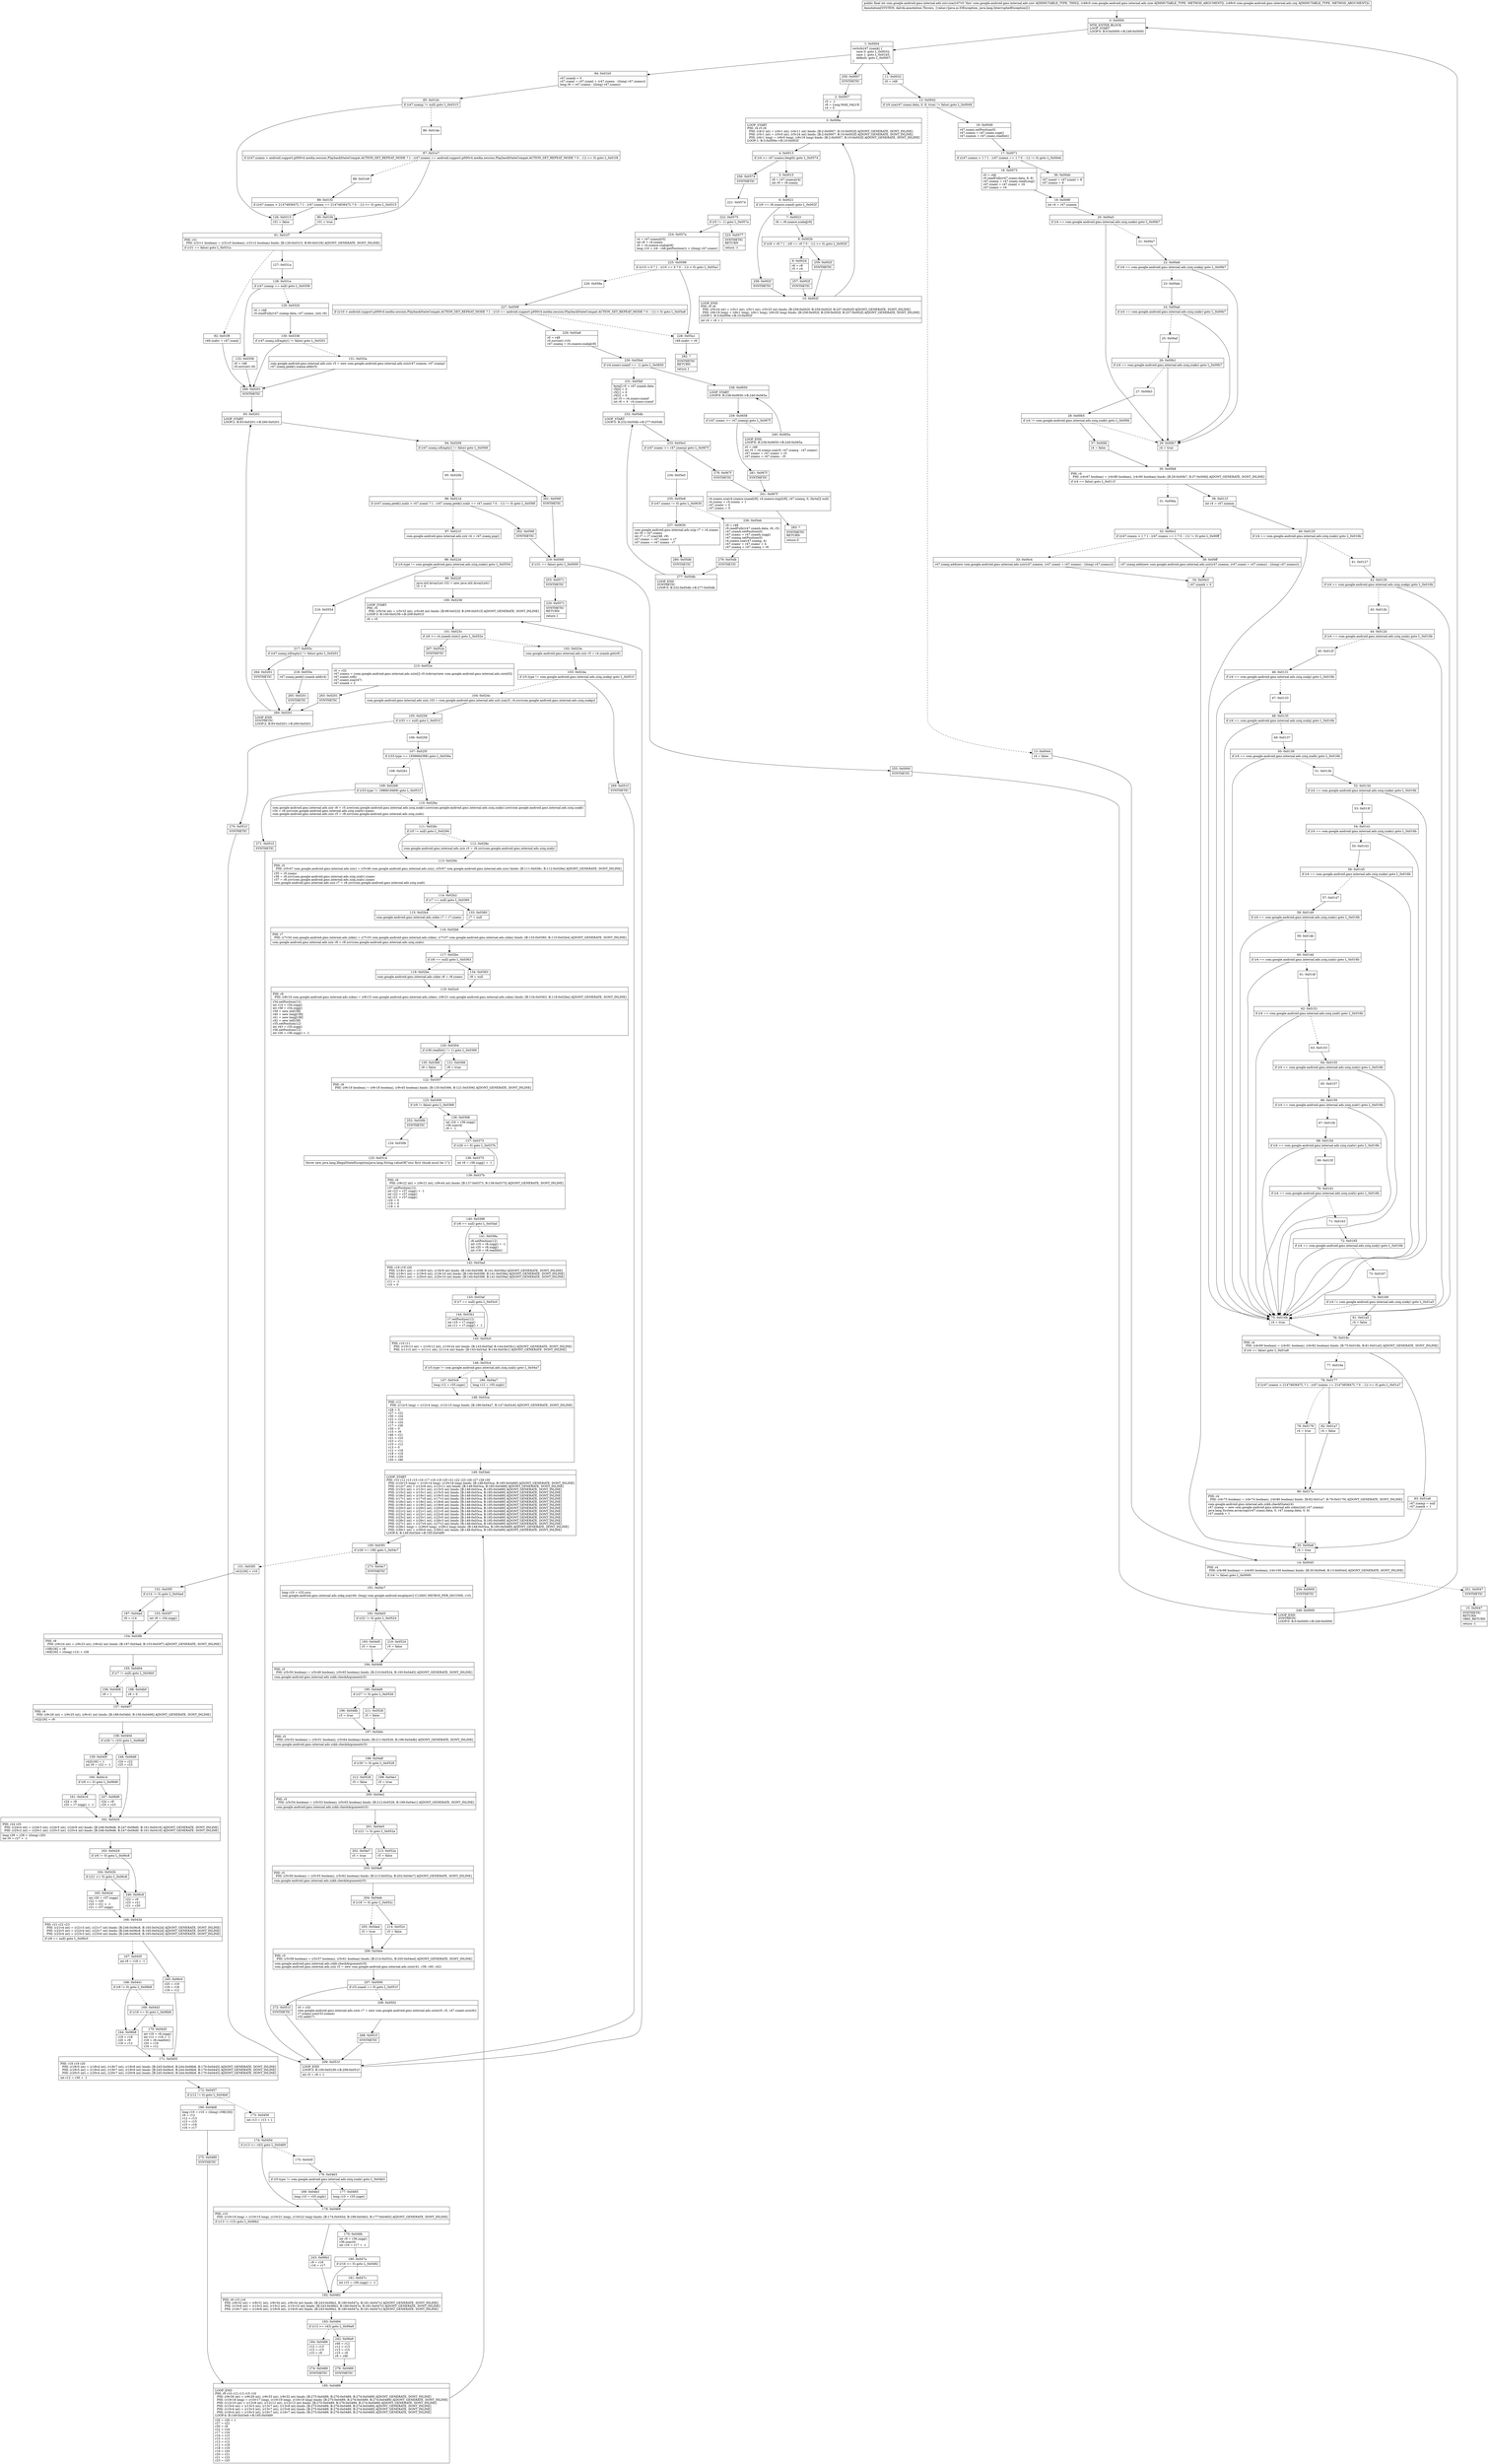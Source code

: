 digraph "CFG forcom.google.android.gms.internal.ads.zziv.zza(Lcom\/google\/android\/gms\/internal\/ads\/zzie;Lcom\/google\/android\/gms\/internal\/ads\/zzij;)I" {
Node_0 [shape=record,label="{0\:\ 0x0000|MTH_ENTER_BLOCK\lLOOP_START\lLOOP:0: B:0:0x0000\-\>B:249:0x0000\l}"];
Node_1 [shape=record,label="{1\:\ 0x0004|switch(r47.zzamk) \{\l    case 0: goto L_0x0032;\l    case 1: goto L_0x01b5;\l    default: goto L_0x0007;\l\}\l}"];
Node_2 [shape=record,label="{2\:\ 0x0007|r5 = \-1\lr6 = Long.MAX_VALUE\lr4 = 0\l}"];
Node_3 [shape=record,label="{3\:\ 0x000e|LOOP_START\lPHI: r4 r5 r6 \l  PHI: (r4v2 int) = (r4v1 int), (r4v11 int) binds: [B:2:0x0007, B:10:0x002f] A[DONT_GENERATE, DONT_INLINE]\l  PHI: (r5v1 int) = (r5v0 int), (r5v24 int) binds: [B:2:0x0007, B:10:0x002f] A[DONT_GENERATE, DONT_INLINE]\l  PHI: (r6v1 long) = (r6v0 long), (r6v19 long) binds: [B:2:0x0007, B:10:0x002f] A[DONT_GENERATE, DONT_INLINE]\lLOOP:1: B:3:0x000e\-\>B:10:0x002f\l}"];
Node_4 [shape=record,label="{4\:\ 0x0013|if (r4 \>= r47.zzamu.length) goto L_0x0574\l}"];
Node_5 [shape=record,label="{5\:\ 0x0015|r8 = r47.zzamu[r4]\lint r9 = r8.zzamy\l}"];
Node_6 [shape=record,label="{6\:\ 0x0021|if (r9 == r8.zzamw.zzand) goto L_0x002f\l}"];
Node_7 [shape=record,label="{7\:\ 0x0023|r8 = r8.zzamw.zzahq[r9]\l}"];
Node_8 [shape=record,label="{8\:\ 0x002b|if ((r8 \> r6 ? 1 : (r8 == r6 ? 0 : \-1)) \>= 0) goto L_0x002f\l}"];
Node_9 [shape=record,label="{9\:\ 0x002d|r6 = r8\lr5 = r4\l}"];
Node_10 [shape=record,label="{10\:\ 0x002f|LOOP_END\lPHI: r5 r6 \l  PHI: (r5v24 int) = (r5v1 int), (r5v1 int), (r5v25 int) binds: [B:258:0x002f, B:259:0x002f, B:257:0x002f] A[DONT_GENERATE, DONT_INLINE]\l  PHI: (r6v19 long) = (r6v1 long), (r6v1 long), (r6v20 long) binds: [B:258:0x002f, B:259:0x002f, B:257:0x002f] A[DONT_GENERATE, DONT_INLINE]\lLOOP:1: B:3:0x000e\-\>B:10:0x002f\l|int r4 = r4 + 1\l}"];
Node_11 [shape=record,label="{11\:\ 0x0032|r0 = r48\l}"];
Node_12 [shape=record,label="{12\:\ 0x0042|if (r0.zza(r47.zzami.data, 0, 8, true) != false) goto L_0x0049\l}"];
Node_13 [shape=record,label="{13\:\ 0x0044|r4 = false\l}"];
Node_14 [shape=record,label="{14\:\ 0x0045|PHI: r4 \l  PHI: (r4v98 boolean) = (r4v83 boolean), (r4v100 boolean) binds: [B:35:0x00e8, B:13:0x0044] A[DONT_GENERATE, DONT_INLINE]\l|if (r4 != false) goto L_0x0000\l}"];
Node_15 [shape=record,label="{15\:\ 0x0047|SYNTHETIC\lRETURN\lORIG_RETURN\l|return \-1\l}"];
Node_16 [shape=record,label="{16\:\ 0x0049|r47.zzami.setPosition(0)\lr47.zzamn = r47.zzami.zzge()\lr47.zzamm = r47.zzami.readInt()\l}"];
Node_17 [shape=record,label="{17\:\ 0x0071|if ((r47.zzamn \> 1 ? 1 : (r47.zzamn == 1 ? 0 : \-1)) != 0) goto L_0x00eb\l}"];
Node_18 [shape=record,label="{18\:\ 0x0073|r0 = r48\lr0.readFully(r47.zzami.data, 8, 8)\lr47.zzamn = r47.zzami.readLong()\lr47.zzaml = r47.zzaml + 16\lr47.zzamo = 16\l}"];
Node_19 [shape=record,label="{19\:\ 0x009f|int r4 = r47.zzamm\l}"];
Node_20 [shape=record,label="{20\:\ 0x00a5|if (r4 == com.google.android.gms.internal.ads.zziq.zzako) goto L_0x00b7\l}"];
Node_21 [shape=record,label="{21\:\ 0x00a7}"];
Node_22 [shape=record,label="{22\:\ 0x00a9|if (r4 == com.google.android.gms.internal.ads.zziq.zzakq) goto L_0x00b7\l}"];
Node_23 [shape=record,label="{23\:\ 0x00ab}"];
Node_24 [shape=record,label="{24\:\ 0x00ad|if (r4 == com.google.android.gms.internal.ads.zziq.zzakr) goto L_0x00b7\l}"];
Node_25 [shape=record,label="{25\:\ 0x00af}"];
Node_26 [shape=record,label="{26\:\ 0x00b1|if (r4 == com.google.android.gms.internal.ads.zziq.zzaks) goto L_0x00b7\l}"];
Node_27 [shape=record,label="{27\:\ 0x00b3}"];
Node_28 [shape=record,label="{28\:\ 0x00b5|if (r4 != com.google.android.gms.internal.ads.zziq.zzakt) goto L_0x00fd\l}"];
Node_29 [shape=record,label="{29\:\ 0x00b7|r4 = true\l}"];
Node_30 [shape=record,label="{30\:\ 0x00b8|PHI: r4 \l  PHI: (r4v67 boolean) = (r4v89 boolean), (r4v90 boolean) binds: [B:29:0x00b7, B:37:0x00fd] A[DONT_GENERATE, DONT_INLINE]\l|if (r4 == false) goto L_0x011f\l}"];
Node_31 [shape=record,label="{31\:\ 0x00ba}"];
Node_32 [shape=record,label="{32\:\ 0x00c2|if ((r47.zzamn \> 1 ? 1 : (r47.zzamn == 1 ? 0 : \-1)) != 0) goto L_0x00ff\l}"];
Node_33 [shape=record,label="{33\:\ 0x00c4|r47.zzamj.add(new com.google.android.gms.internal.ads.zzir(r47.zzamm, (r47.zzaml + r47.zzamn) \- ((long) r47.zzamo)))\l}"];
Node_34 [shape=record,label="{34\:\ 0x00e3|r47.zzamk = 0\l}"];
Node_35 [shape=record,label="{35\:\ 0x00e8|r4 = true\l}"];
Node_36 [shape=record,label="{36\:\ 0x00eb|r47.zzaml = r47.zzaml + 8\lr47.zzamo = 8\l}"];
Node_37 [shape=record,label="{37\:\ 0x00fd|r4 = false\l}"];
Node_38 [shape=record,label="{38\:\ 0x00ff|r47.zzamj.add(new com.google.android.gms.internal.ads.zzir(r47.zzamm, (r47.zzaml + r47.zzamn) \- ((long) r47.zzamo)))\l}"];
Node_39 [shape=record,label="{39\:\ 0x011f|int r4 = r47.zzamm\l}"];
Node_40 [shape=record,label="{40\:\ 0x0125|if (r4 == com.google.android.gms.internal.ads.zziq.zzakz) goto L_0x016b\l}"];
Node_41 [shape=record,label="{41\:\ 0x0127}"];
Node_42 [shape=record,label="{42\:\ 0x0129|if (r4 == com.google.android.gms.internal.ads.zziq.zzakp) goto L_0x016b\l}"];
Node_43 [shape=record,label="{43\:\ 0x012b}"];
Node_44 [shape=record,label="{44\:\ 0x012d|if (r4 == com.google.android.gms.internal.ads.zziq.zzala) goto L_0x016b\l}"];
Node_45 [shape=record,label="{45\:\ 0x012f}"];
Node_46 [shape=record,label="{46\:\ 0x0131|if (r4 == com.google.android.gms.internal.ads.zziq.zzalp) goto L_0x016b\l}"];
Node_47 [shape=record,label="{47\:\ 0x0133}"];
Node_48 [shape=record,label="{48\:\ 0x0135|if (r4 == com.google.android.gms.internal.ads.zziq.zzalq) goto L_0x016b\l}"];
Node_49 [shape=record,label="{49\:\ 0x0137}"];
Node_50 [shape=record,label="{50\:\ 0x0139|if (r4 == com.google.android.gms.internal.ads.zziq.zzalb) goto L_0x016b\l}"];
Node_51 [shape=record,label="{51\:\ 0x013b}"];
Node_52 [shape=record,label="{52\:\ 0x013d|if (r4 == com.google.android.gms.internal.ads.zziq.zzaka) goto L_0x016b\l}"];
Node_53 [shape=record,label="{53\:\ 0x013f}"];
Node_54 [shape=record,label="{54\:\ 0x0141|if (r4 == com.google.android.gms.internal.ads.zziq.zzaku) goto L_0x016b\l}"];
Node_55 [shape=record,label="{55\:\ 0x0143}"];
Node_56 [shape=record,label="{56\:\ 0x0145|if (r4 == com.google.android.gms.internal.ads.zziq.zzake) goto L_0x016b\l}"];
Node_57 [shape=record,label="{57\:\ 0x0147}"];
Node_58 [shape=record,label="{58\:\ 0x0149|if (r4 == com.google.android.gms.internal.ads.zziq.zzakc) goto L_0x016b\l}"];
Node_59 [shape=record,label="{59\:\ 0x014b}"];
Node_60 [shape=record,label="{60\:\ 0x014d|if (r4 == com.google.android.gms.internal.ads.zziq.zzals) goto L_0x016b\l}"];
Node_61 [shape=record,label="{61\:\ 0x014f}"];
Node_62 [shape=record,label="{62\:\ 0x0151|if (r4 == com.google.android.gms.internal.ads.zziq.zzalt) goto L_0x016b\l}"];
Node_63 [shape=record,label="{63\:\ 0x0153}"];
Node_64 [shape=record,label="{64\:\ 0x0155|if (r4 == com.google.android.gms.internal.ads.zziq.zzalu) goto L_0x016b\l}"];
Node_65 [shape=record,label="{65\:\ 0x0157}"];
Node_66 [shape=record,label="{66\:\ 0x0159|if (r4 == com.google.android.gms.internal.ads.zziq.zzalv) goto L_0x016b\l}"];
Node_67 [shape=record,label="{67\:\ 0x015b}"];
Node_68 [shape=record,label="{68\:\ 0x015d|if (r4 == com.google.android.gms.internal.ads.zziq.zzalw) goto L_0x016b\l}"];
Node_69 [shape=record,label="{69\:\ 0x015f}"];
Node_70 [shape=record,label="{70\:\ 0x0161|if (r4 == com.google.android.gms.internal.ads.zziq.zzalx) goto L_0x016b\l}"];
Node_71 [shape=record,label="{71\:\ 0x0163}"];
Node_72 [shape=record,label="{72\:\ 0x0165|if (r4 == com.google.android.gms.internal.ads.zziq.zzaly) goto L_0x016b\l}"];
Node_73 [shape=record,label="{73\:\ 0x0167}"];
Node_74 [shape=record,label="{74\:\ 0x0169|if (r4 != com.google.android.gms.internal.ads.zziq.zzaky) goto L_0x01a5\l}"];
Node_75 [shape=record,label="{75\:\ 0x016b|r4 = true\l}"];
Node_76 [shape=record,label="{76\:\ 0x016c|PHI: r4 \l  PHI: (r4v69 boolean) = (r4v81 boolean), (r4v82 boolean) binds: [B:75:0x016b, B:81:0x01a5] A[DONT_GENERATE, DONT_INLINE]\l|if (r4 == false) goto L_0x01a9\l}"];
Node_77 [shape=record,label="{77\:\ 0x016e}"];
Node_78 [shape=record,label="{78\:\ 0x0177|if ((r47.zzamn \> 2147483647L ? 1 : (r47.zzamn == 2147483647L ? 0 : \-1)) \>= 0) goto L_0x01a7\l}"];
Node_79 [shape=record,label="{79\:\ 0x0179|r4 = true\l}"];
Node_80 [shape=record,label="{80\:\ 0x017a|PHI: r4 \l  PHI: (r4v75 boolean) = (r4v74 boolean), (r4v80 boolean) binds: [B:82:0x01a7, B:79:0x0179] A[DONT_GENERATE, DONT_INLINE]\l|com.google.android.gms.internal.ads.zzkh.checkState(r4)\lr47.zzamp = new com.google.android.gms.internal.ads.zzkm((int) r47.zzamn)\ljava.lang.System.arraycopy(r47.zzami.data, 0, r47.zzamp.data, 0, 8)\lr47.zzamk = 1\l}"];
Node_81 [shape=record,label="{81\:\ 0x01a5|r4 = false\l}"];
Node_82 [shape=record,label="{82\:\ 0x01a7|r4 = false\l}"];
Node_83 [shape=record,label="{83\:\ 0x01a9|r47.zzamp = null\lr47.zzamk = 1\l}"];
Node_84 [shape=record,label="{84\:\ 0x01b5|r47.zzamk = 0\lr47.zzaml = r47.zzaml + (r47.zzamn \- ((long) r47.zzamo))\llong r6 = r47.zzamn \- ((long) r47.zzamo)\l}"];
Node_85 [shape=record,label="{85\:\ 0x01dc|if (r47.zzamp != null) goto L_0x0315\l}"];
Node_86 [shape=record,label="{86\:\ 0x01de}"];
Node_87 [shape=record,label="{87\:\ 0x01e7|if ((r47.zzamn \> android.support.p000v4.media.session.PlaybackStateCompat.ACTION_SET_REPEAT_MODE ? 1 : (r47.zzamn == android.support.p000v4.media.session.PlaybackStateCompat.ACTION_SET_REPEAT_MODE ? 0 : \-1)) \>= 0) goto L_0x01f4\l}"];
Node_88 [shape=record,label="{88\:\ 0x01e9}"];
Node_89 [shape=record,label="{89\:\ 0x01f2|if ((r47.zzamn \> 2147483647L ? 1 : (r47.zzamn == 2147483647L ? 0 : \-1)) \<= 0) goto L_0x0315\l}"];
Node_90 [shape=record,label="{90\:\ 0x01f4|r31 = true\l}"];
Node_91 [shape=record,label="{91\:\ 0x01f7|PHI: r31 \l  PHI: (r31v1 boolean) = (r31v0 boolean), (r31v2 boolean) binds: [B:126:0x0315, B:90:0x01f4] A[DONT_GENERATE, DONT_INLINE]\l|if (r31 == false) goto L_0x031a\l}"];
Node_92 [shape=record,label="{92\:\ 0x01f9|r49.zzahv = r47.zzaml\l}"];
Node_93 [shape=record,label="{93\:\ 0x0201|LOOP_START\lLOOP:2: B:93:0x0201\-\>B:260:0x0201\l}"];
Node_94 [shape=record,label="{94\:\ 0x0209|if (r47.zzamj.isEmpty() != false) goto L_0x056f\l}"];
Node_95 [shape=record,label="{95\:\ 0x020b}"];
Node_96 [shape=record,label="{96\:\ 0x021d|if ((r47.zzamj.peek().zzalz \> r47.zzaml ? 1 : (r47.zzamj.peek().zzalz == r47.zzaml ? 0 : \-1)) != 0) goto L_0x056f\l}"];
Node_97 [shape=record,label="{97\:\ 0x021f|com.google.android.gms.internal.ads.zzir r4 = r47.zzamj.pop()\l}"];
Node_98 [shape=record,label="{98\:\ 0x022d|if (r4.type != com.google.android.gms.internal.ads.zziq.zzako) goto L_0x0554\l}"];
Node_99 [shape=record,label="{99\:\ 0x022f|java.util.ArrayList r32 = new java.util.ArrayList()\lr5 = 0\l}"];
Node_100 [shape=record,label="{100\:\ 0x0236|LOOP_START\lPHI: r5 \l  PHI: (r5v34 int) = (r5v33 int), (r5v40 int) binds: [B:99:0x022f, B:209:0x051f] A[DONT_GENERATE, DONT_INLINE]\lLOOP:3: B:100:0x0236\-\>B:209:0x051f\l|r6 = r5\l}"];
Node_101 [shape=record,label="{101\:\ 0x023c|if (r6 \>= r4.zzamb.size()) goto L_0x052e\l}"];
Node_102 [shape=record,label="{102\:\ 0x023e|com.google.android.gms.internal.ads.zzir r5 = r4.zzamb.get(r6)\l}"];
Node_103 [shape=record,label="{103\:\ 0x024a|if (r5.type != com.google.android.gms.internal.ads.zziq.zzakq) goto L_0x051f\l}"];
Node_104 [shape=record,label="{104\:\ 0x024c|com.google.android.gms.internal.ads.zzix r33 = com.google.android.gms.internal.ads.zzit.zza(r5, r4.zzv(com.google.android.gms.internal.ads.zziq.zzakp))\l}"];
Node_105 [shape=record,label="{105\:\ 0x0256|if (r33 == null) goto L_0x051f\l}"];
Node_106 [shape=record,label="{106\:\ 0x0258}"];
Node_107 [shape=record,label="{107\:\ 0x025f|if (r33.type == 1936684398) goto L_0x026a\l}"];
Node_108 [shape=record,label="{108\:\ 0x0261}"];
Node_109 [shape=record,label="{109\:\ 0x0268|if (r33.type != 1986618469) goto L_0x051f\l}"];
Node_110 [shape=record,label="{110\:\ 0x026a|com.google.android.gms.internal.ads.zzir r8 = r5.zzw(com.google.android.gms.internal.ads.zziq.zzakr).zzw(com.google.android.gms.internal.ads.zziq.zzaks).zzw(com.google.android.gms.internal.ads.zziq.zzakt)\lr34 = r8.zzv(com.google.android.gms.internal.ads.zziq.zzalw).zzamc\lcom.google.android.gms.internal.ads.zzis r5 = r8.zzv(com.google.android.gms.internal.ads.zziq.zzalx)\l}"];
Node_111 [shape=record,label="{111\:\ 0x028c|if (r5 != null) goto L_0x0294\l}"];
Node_112 [shape=record,label="{112\:\ 0x028e|com.google.android.gms.internal.ads.zzis r5 = r8.zzv(com.google.android.gms.internal.ads.zziq.zzaly)\l}"];
Node_113 [shape=record,label="{113\:\ 0x0294|PHI: r5 \l  PHI: (r5v47 com.google.android.gms.internal.ads.zzis) = (r5v46 com.google.android.gms.internal.ads.zzis), (r5v67 com.google.android.gms.internal.ads.zzis) binds: [B:111:0x028c, B:112:0x028e] A[DONT_GENERATE, DONT_INLINE]\l|r35 = r5.zzamc\lr36 = r8.zzv(com.google.android.gms.internal.ads.zziq.zzalv).zzamc\lr37 = r8.zzv(com.google.android.gms.internal.ads.zziq.zzals).zzamc\lcom.google.android.gms.internal.ads.zzis r7 = r8.zzv(com.google.android.gms.internal.ads.zziq.zzalt)\l}"];
Node_114 [shape=record,label="{114\:\ 0x02b2|if (r7 == null) goto L_0x0360\l}"];
Node_115 [shape=record,label="{115\:\ 0x02b4|com.google.android.gms.internal.ads.zzkm r7 = r7.zzamc\l}"];
Node_116 [shape=record,label="{116\:\ 0x02b6|PHI: r7 \l  PHI: (r7v34 com.google.android.gms.internal.ads.zzkm) = (r7v33 com.google.android.gms.internal.ads.zzkm), (r7v37 com.google.android.gms.internal.ads.zzkm) binds: [B:133:0x0360, B:115:0x02b4] A[DONT_GENERATE, DONT_INLINE]\l|com.google.android.gms.internal.ads.zzis r8 = r8.zzv(com.google.android.gms.internal.ads.zziq.zzalu)\l}"];
Node_117 [shape=record,label="{117\:\ 0x02bc|if (r8 == null) goto L_0x0363\l}"];
Node_118 [shape=record,label="{118\:\ 0x02be|com.google.android.gms.internal.ads.zzkm r8 = r8.zzamc\l}"];
Node_119 [shape=record,label="{119\:\ 0x02c0|PHI: r8 \l  PHI: (r8v16 com.google.android.gms.internal.ads.zzkm) = (r8v15 com.google.android.gms.internal.ads.zzkm), (r8v21 com.google.android.gms.internal.ads.zzkm) binds: [B:134:0x0363, B:118:0x02be] A[DONT_GENERATE, DONT_INLINE]\l|r34.setPosition(12)\lint r14 = r34.zzgg()\lint r38 = r34.zzgg()\lr39 = new int[r38]\lr40 = new long[r38]\lr41 = new long[r38]\lr42 = new int[r38]\lr35.setPosition(12)\lint r43 = r35.zzgg()\lr36.setPosition(12)\lint r26 = r36.zzgg() + \-1\l}"];
Node_120 [shape=record,label="{120\:\ 0x0304|if (r36.readInt() != 1) goto L_0x0366\l}"];
Node_121 [shape=record,label="{121\:\ 0x0306|r9 = true\l}"];
Node_122 [shape=record,label="{122\:\ 0x0307|PHI: r9 \l  PHI: (r9v19 boolean) = (r9v18 boolean), (r9v45 boolean) binds: [B:135:0x0366, B:121:0x0306] A[DONT_GENERATE, DONT_INLINE]\l}"];
Node_123 [shape=record,label="{123\:\ 0x0309|if (r9 != false) goto L_0x0368\l}"];
Node_124 [shape=record,label="{124\:\ 0x030b}"];
Node_125 [shape=record,label="{125\:\ 0x0314|throw new java.lang.IllegalStateException(java.lang.String.valueOf(\"stsc first chunk must be 1\"))\l}"];
Node_126 [shape=record,label="{126\:\ 0x0315|r31 = false\l}"];
Node_127 [shape=record,label="{127\:\ 0x031a}"];
Node_128 [shape=record,label="{128\:\ 0x031e|if (r47.zzamp == null) goto L_0x0358\l}"];
Node_129 [shape=record,label="{129\:\ 0x0320|r0 = r48\lr0.readFully(r47.zzamp.data, r47.zzamo, (int) r6)\l}"];
Node_130 [shape=record,label="{130\:\ 0x0338|if (r47.zzamj.isEmpty() != false) goto L_0x0201\l}"];
Node_131 [shape=record,label="{131\:\ 0x033a|com.google.android.gms.internal.ads.zzis r5 = new com.google.android.gms.internal.ads.zzis(r47.zzamm, r47.zzamp)\lr47.zzamj.peek().zzama.add(r5)\l}"];
Node_132 [shape=record,label="{132\:\ 0x0358|r0 = r48\lr0.zzr((int) r6)\l}"];
Node_133 [shape=record,label="{133\:\ 0x0360|r7 = null\l}"];
Node_134 [shape=record,label="{134\:\ 0x0363|r8 = null\l}"];
Node_135 [shape=record,label="{135\:\ 0x0366|r9 = false\l}"];
Node_136 [shape=record,label="{136\:\ 0x0368|int r24 = r36.zzgg()\lr36.zzac(4)\lr9 = \-1\l}"];
Node_137 [shape=record,label="{137\:\ 0x0373|if (r26 \<= 0) goto L_0x037b\l}"];
Node_138 [shape=record,label="{138\:\ 0x0375|int r9 = r36.zzgg() + \-1\l}"];
Node_139 [shape=record,label="{139\:\ 0x037b|PHI: r9 \l  PHI: (r9v22 int) = (r9v21 int), (r9v44 int) binds: [B:137:0x0373, B:138:0x0375] A[DONT_GENERATE, DONT_INLINE]\l|r37.setPosition(12)\lint r23 = r37.zzgg() + \-1\lint r22 = r37.zzgg()\lint r21 = r37.zzgg()\lr20 = 0\lr19 = 0\lr18 = 0\l}"];
Node_140 [shape=record,label="{140\:\ 0x0398|if (r8 == null) goto L_0x03ad\l}"];
Node_141 [shape=record,label="{141\:\ 0x039a|r8.setPosition(12)\lint r19 = r8.zzgg() + \-1\lint r20 = r8.zzgg()\lint r18 = r8.readInt()\l}"];
Node_142 [shape=record,label="{142\:\ 0x03ad|PHI: r18 r19 r20 \l  PHI: (r18v1 int) = (r18v0 int), (r18v9 int) binds: [B:140:0x0398, B:141:0x039a] A[DONT_GENERATE, DONT_INLINE]\l  PHI: (r19v1 int) = (r19v0 int), (r19v10 int) binds: [B:140:0x0398, B:141:0x039a] A[DONT_GENERATE, DONT_INLINE]\l  PHI: (r20v1 int) = (r20v0 int), (r20v10 int) binds: [B:140:0x0398, B:141:0x039a] A[DONT_GENERATE, DONT_INLINE]\l|r11 = \-1\lr10 = 0\l}"];
Node_143 [shape=record,label="{143\:\ 0x03af|if (r7 == null) goto L_0x03c0\l}"];
Node_144 [shape=record,label="{144\:\ 0x03b1|r7.setPosition(12)\lint r10 = r7.zzgg()\lint r11 = r7.zzgg() + \-1\l}"];
Node_145 [shape=record,label="{145\:\ 0x03c0|PHI: r10 r11 \l  PHI: (r10v13 int) = (r10v12 int), (r10v24 int) binds: [B:143:0x03af, B:144:0x03b1] A[DONT_GENERATE, DONT_INLINE]\l  PHI: (r11v2 int) = (r11v1 int), (r11v4 int) binds: [B:143:0x03af, B:144:0x03b1] A[DONT_GENERATE, DONT_INLINE]\l}"];
Node_146 [shape=record,label="{146\:\ 0x03c4|if (r5.type != com.google.android.gms.internal.ads.zziq.zzalx) goto L_0x04a7\l}"];
Node_147 [shape=record,label="{147\:\ 0x03c6|long r12 = r35.zzge()\l}"];
Node_148 [shape=record,label="{148\:\ 0x03ca|PHI: r12 \l  PHI: (r12v5 long) = (r12v4 long), (r12v15 long) binds: [B:186:0x04a7, B:147:0x03c6] A[DONT_GENERATE, DONT_INLINE]\l|r28 = 0\lr27 = r22\lr30 = r24\lr22 = r10\lr16 = r24\lr17 = r26\lr26 = 0\lr15 = r9\lr46 = r21\lr21 = r23\lr23 = r11\lr10 = r12\lr13 = 0\lr12 = r18\lr18 = r19\lr19 = r20\lr20 = r46\l}"];
Node_149 [shape=record,label="{149\:\ 0x03ed|LOOP_START\lPHI: r10 r12 r13 r15 r16 r17 r18 r19 r20 r21 r22 r23 r26 r27 r28 r30 \l  PHI: (r10v15 long) = (r10v14 long), (r10v18 long) binds: [B:148:0x03ca, B:185:0x0489] A[DONT_GENERATE, DONT_INLINE]\l  PHI: (r12v7 int) = (r12v6 int), (r12v11 int) binds: [B:148:0x03ca, B:185:0x0489] A[DONT_GENERATE, DONT_INLINE]\l  PHI: (r13v2 int) = (r13v1 int), (r13v5 int) binds: [B:148:0x03ca, B:185:0x0489] A[DONT_GENERATE, DONT_INLINE]\l  PHI: (r15v2 int) = (r15v1 int), (r15v5 int) binds: [B:148:0x03ca, B:185:0x0489] A[DONT_GENERATE, DONT_INLINE]\l  PHI: (r16v2 int) = (r16v1 int), (r16v5 int) binds: [B:148:0x03ca, B:185:0x0489] A[DONT_GENERATE, DONT_INLINE]\l  PHI: (r17v1 int) = (r17v0 int), (r17v3 int) binds: [B:148:0x03ca, B:185:0x0489] A[DONT_GENERATE, DONT_INLINE]\l  PHI: (r18v3 int) = (r18v2 int), (r18v6 int) binds: [B:148:0x03ca, B:185:0x0489] A[DONT_GENERATE, DONT_INLINE]\l  PHI: (r19v3 int) = (r19v2 int), (r19v6 int) binds: [B:148:0x03ca, B:185:0x0489] A[DONT_GENERATE, DONT_INLINE]\l  PHI: (r20v3 int) = (r20v2 int), (r20v6 int) binds: [B:148:0x03ca, B:185:0x0489] A[DONT_GENERATE, DONT_INLINE]\l  PHI: (r21v2 int) = (r21v1 int), (r21v5 int) binds: [B:148:0x03ca, B:185:0x0489] A[DONT_GENERATE, DONT_INLINE]\l  PHI: (r22v2 int) = (r22v1 int), (r22v6 int) binds: [B:148:0x03ca, B:185:0x0489] A[DONT_GENERATE, DONT_INLINE]\l  PHI: (r23v2 int) = (r23v1 int), (r23v5 int) binds: [B:148:0x03ca, B:185:0x0489] A[DONT_GENERATE, DONT_INLINE]\l  PHI: (r26v2 int) = (r26v1 int), (r26v3 int) binds: [B:148:0x03ca, B:185:0x0489] A[DONT_GENERATE, DONT_INLINE]\l  PHI: (r27v1 int) = (r27v0 int), (r27v2 int) binds: [B:148:0x03ca, B:185:0x0489] A[DONT_GENERATE, DONT_INLINE]\l  PHI: (r28v1 long) = (r28v0 long), (r28v2 long) binds: [B:148:0x03ca, B:185:0x0489] A[DONT_GENERATE, DONT_INLINE]\l  PHI: (r30v1 int) = (r30v0 int), (r30v2 int) binds: [B:148:0x03ca, B:185:0x0489] A[DONT_GENERATE, DONT_INLINE]\lLOOP:4: B:149:0x03ed\-\>B:185:0x0489\l}"];
Node_150 [shape=record,label="{150\:\ 0x03f1|if (r26 \>= r38) goto L_0x04c7\l}"];
Node_151 [shape=record,label="{151\:\ 0x03f3|r41[r26] = r10\l}"];
Node_152 [shape=record,label="{152\:\ 0x03f5|if (r14 != 0) goto L_0x04ad\l}"];
Node_153 [shape=record,label="{153\:\ 0x03f7|int r9 = r34.zzgg()\l}"];
Node_154 [shape=record,label="{154\:\ 0x03fb|PHI: r9 \l  PHI: (r9v24 int) = (r9v23 int), (r9v42 int) binds: [B:187:0x04ad, B:153:0x03f7] A[DONT_GENERATE, DONT_INLINE]\l|r39[r26] = r9\lr40[r26] = ((long) r12) + r28\l}"];
Node_155 [shape=record,label="{155\:\ 0x0404|if (r7 != null) goto L_0x04b0\l}"];
Node_156 [shape=record,label="{156\:\ 0x0406|r9 = 1\l}"];
Node_157 [shape=record,label="{157\:\ 0x0407|PHI: r9 \l  PHI: (r9v26 int) = (r9v25 int), (r9v41 int) binds: [B:188:0x04b0, B:156:0x0406] A[DONT_GENERATE, DONT_INLINE]\l|r42[r26] = r9\l}"];
Node_158 [shape=record,label="{158\:\ 0x040d|if (r26 != r23) goto L_0x06d6\l}"];
Node_159 [shape=record,label="{159\:\ 0x040f|r42[r26] = 1\lint r9 = r22 + \-1\l}"];
Node_160 [shape=record,label="{160\:\ 0x0414|if (r9 \<= 0) goto L_0x06d0\l}"];
Node_161 [shape=record,label="{161\:\ 0x0416|r24 = r9\lr25 = r7.zzgg() + \-1\l}"];
Node_162 [shape=record,label="{162\:\ 0x0420|PHI: r24 r25 \l  PHI: (r24v4 int) = (r24v3 int), (r24v5 int), (r24v6 int) binds: [B:248:0x06d6, B:247:0x06d0, B:161:0x0416] A[DONT_GENERATE, DONT_INLINE]\l  PHI: (r25v2 int) = (r25v1 int), (r25v3 int), (r25v4 int) binds: [B:248:0x06d6, B:247:0x06d0, B:161:0x0416] A[DONT_GENERATE, DONT_INLINE]\l|long r28 = r28 + ((long) r20)\lint r9 = r27 + \-1\l}"];
Node_163 [shape=record,label="{163\:\ 0x0429|if (r9 != 0) goto L_0x06c8\l}"];
Node_164 [shape=record,label="{164\:\ 0x042b|if (r21 \<= 0) goto L_0x06c8\l}"];
Node_165 [shape=record,label="{165\:\ 0x042d|int r20 = r37.zzgg()\lr22 = r20\lr23 = r21 + \-1\lr21 = r37.zzgg()\l}"];
Node_166 [shape=record,label="{166\:\ 0x043d|PHI: r21 r22 r23 \l  PHI: (r21v4 int) = (r21v3 int), (r21v7 int) binds: [B:246:0x06c8, B:165:0x042d] A[DONT_GENERATE, DONT_INLINE]\l  PHI: (r22v5 int) = (r22v4 int), (r22v7 int) binds: [B:246:0x06c8, B:165:0x042d] A[DONT_GENERATE, DONT_INLINE]\l  PHI: (r23v4 int) = (r23v3 int), (r23v6 int) binds: [B:246:0x06c8, B:165:0x042d] A[DONT_GENERATE, DONT_INLINE]\l|if (r8 == null) goto L_0x06c0\l}"];
Node_167 [shape=record,label="{167\:\ 0x043f|int r9 = r19 + \-1\l}"];
Node_168 [shape=record,label="{168\:\ 0x0441|if (r9 != 0) goto L_0x06b8\l}"];
Node_169 [shape=record,label="{169\:\ 0x0443|if (r18 \<= 0) goto L_0x06b8\l}"];
Node_170 [shape=record,label="{170\:\ 0x0445|int r19 = r8.zzgg()\lint r12 = r18 + \-1\lr18 = r8.readInt()\lr20 = r19\lr19 = r12\l}"];
Node_171 [shape=record,label="{171\:\ 0x0455|PHI: r18 r19 r20 \l  PHI: (r18v5 int) = (r18v4 int), (r18v7 int), (r18v8 int) binds: [B:245:0x06c0, B:244:0x06b8, B:170:0x0445] A[DONT_GENERATE, DONT_INLINE]\l  PHI: (r19v5 int) = (r19v4 int), (r19v7 int), (r19v9 int) binds: [B:245:0x06c0, B:244:0x06b8, B:170:0x0445] A[DONT_GENERATE, DONT_INLINE]\l  PHI: (r20v5 int) = (r20v4 int), (r20v7 int), (r20v8 int) binds: [B:245:0x06c0, B:244:0x06b8, B:170:0x0445] A[DONT_GENERATE, DONT_INLINE]\l|int r12 = r30 + \-1\l}"];
Node_172 [shape=record,label="{172\:\ 0x0457|if (r12 != 0) goto L_0x04b8\l}"];
Node_173 [shape=record,label="{173\:\ 0x0459|int r13 = r13 + 1\l}"];
Node_174 [shape=record,label="{174\:\ 0x045d|if (r13 \>= r43) goto L_0x0469\l}"];
Node_175 [shape=record,label="{175\:\ 0x045f}"];
Node_176 [shape=record,label="{176\:\ 0x0463|if (r5.type != com.google.android.gms.internal.ads.zziq.zzalx) goto L_0x04b3\l}"];
Node_177 [shape=record,label="{177\:\ 0x0465|long r10 = r35.zzge()\l}"];
Node_178 [shape=record,label="{178\:\ 0x0469|PHI: r10 \l  PHI: (r10v19 long) = (r10v15 long), (r10v21 long), (r10v22 long) binds: [B:174:0x045d, B:189:0x04b3, B:177:0x0465] A[DONT_GENERATE, DONT_INLINE]\l|if (r13 != r15) goto L_0x06b2\l}"];
Node_179 [shape=record,label="{179\:\ 0x046b|int r9 = r36.zzgg()\lr36.zzac(4)\lint r16 = r17 + \-1\l}"];
Node_180 [shape=record,label="{180\:\ 0x047a|if (r16 \<= 0) goto L_0x0482\l}"];
Node_181 [shape=record,label="{181\:\ 0x047c|int r15 = r36.zzgg() + \-1\l}"];
Node_182 [shape=record,label="{182\:\ 0x0482|PHI: r9 r15 r16 \l  PHI: (r9v32 int) = (r9v31 int), (r9v34 int), (r9v34 int) binds: [B:243:0x06b2, B:180:0x047a, B:181:0x047c] A[DONT_GENERATE, DONT_INLINE]\l  PHI: (r15v6 int) = (r15v2 int), (r15v2 int), (r15v10 int) binds: [B:243:0x06b2, B:180:0x047a, B:181:0x047c] A[DONT_GENERATE, DONT_INLINE]\l  PHI: (r16v7 int) = (r16v6 int), (r16v9 int), (r16v9 int) binds: [B:243:0x06b2, B:180:0x047a, B:181:0x047c] A[DONT_GENERATE, DONT_INLINE]\l}"];
Node_183 [shape=record,label="{183\:\ 0x0484|if (r13 \>= r43) goto L_0x06a9\l}"];
Node_184 [shape=record,label="{184\:\ 0x0486|r12 = r13\lr13 = r15\lr15 = r9\l}"];
Node_185 [shape=record,label="{185\:\ 0x0489|LOOP_END\lPHI: r9 r10 r12 r13 r15 r16 \l  PHI: (r9v30 int) = (r9v29 int), (r9v33 int), (r9v32 int) binds: [B:275:0x0489, B:276:0x0489, B:274:0x0489] A[DONT_GENERATE, DONT_INLINE]\l  PHI: (r10v18 long) = (r10v17 long), (r10v19 long), (r10v19 long) binds: [B:275:0x0489, B:276:0x0489, B:274:0x0489] A[DONT_GENERATE, DONT_INLINE]\l  PHI: (r12v10 int) = (r12v9 int), (r12v12 int), (r12v13 int) binds: [B:275:0x0489, B:276:0x0489, B:274:0x0489] A[DONT_GENERATE, DONT_INLINE]\l  PHI: (r13v4 int) = (r13v3 int), (r13v7 int), (r13v8 int) binds: [B:275:0x0489, B:276:0x0489, B:274:0x0489] A[DONT_GENERATE, DONT_INLINE]\l  PHI: (r15v4 int) = (r15v3 int), (r15v7 int), (r15v8 int) binds: [B:275:0x0489, B:276:0x0489, B:274:0x0489] A[DONT_GENERATE, DONT_INLINE]\l  PHI: (r16v4 int) = (r16v3 int), (r16v7 int), (r16v7 int) binds: [B:275:0x0489, B:276:0x0489, B:274:0x0489] A[DONT_GENERATE, DONT_INLINE]\lLOOP:4: B:149:0x03ed\-\>B:185:0x0489\l|r26 = r26 + 1\lr27 = r22\lr30 = r9\lr22 = r24\lr17 = r16\lr16 = r15\lr15 = r13\lr13 = r12\lr12 = r18\lr18 = r19\lr19 = r20\lr20 = r21\lr21 = r23\lr23 = r25\l}"];
Node_186 [shape=record,label="{186\:\ 0x04a7|long r12 = r35.zzgh()\l}"];
Node_187 [shape=record,label="{187\:\ 0x04ad|r9 = r14\l}"];
Node_188 [shape=record,label="{188\:\ 0x04b0|r9 = 0\l}"];
Node_189 [shape=record,label="{189\:\ 0x04b3|long r10 = r35.zzgh()\l}"];
Node_190 [shape=record,label="{190\:\ 0x04b8|long r10 = r10 + ((long) r39[r26])\lr9 = r12\lr12 = r13\lr13 = r15\lr15 = r16\lr16 = r17\l}"];
Node_191 [shape=record,label="{191\:\ 0x04c7|long r10 = r33.zzcs\lcom.google.android.gms.internal.ads.zzkq.zza(r40, (long) com.google.android.exoplayer2.C1260C.MICROS_PER_SECOND, r10)\l}"];
Node_192 [shape=record,label="{192\:\ 0x04d3|if (r22 != 0) goto L_0x0524\l}"];
Node_193 [shape=record,label="{193\:\ 0x04d5|r5 = true\l}"];
Node_194 [shape=record,label="{194\:\ 0x04d6|PHI: r5 \l  PHI: (r5v50 boolean) = (r5v49 boolean), (r5v65 boolean) binds: [B:210:0x0524, B:193:0x04d5] A[DONT_GENERATE, DONT_INLINE]\l|com.google.android.gms.internal.ads.zzkh.checkArgument(r5)\l}"];
Node_195 [shape=record,label="{195\:\ 0x04d9|if (r27 != 0) goto L_0x0526\l}"];
Node_196 [shape=record,label="{196\:\ 0x04db|r5 = true\l}"];
Node_197 [shape=record,label="{197\:\ 0x04dc|PHI: r5 \l  PHI: (r5v52 boolean) = (r5v51 boolean), (r5v64 boolean) binds: [B:211:0x0526, B:196:0x04db] A[DONT_GENERATE, DONT_INLINE]\l|com.google.android.gms.internal.ads.zzkh.checkArgument(r5)\l}"];
Node_198 [shape=record,label="{198\:\ 0x04df|if (r30 != 0) goto L_0x0528\l}"];
Node_199 [shape=record,label="{199\:\ 0x04e1|r5 = true\l}"];
Node_200 [shape=record,label="{200\:\ 0x04e2|PHI: r5 \l  PHI: (r5v54 boolean) = (r5v53 boolean), (r5v63 boolean) binds: [B:212:0x0528, B:199:0x04e1] A[DONT_GENERATE, DONT_INLINE]\l|com.google.android.gms.internal.ads.zzkh.checkArgument(r5)\l}"];
Node_201 [shape=record,label="{201\:\ 0x04e5|if (r21 != 0) goto L_0x052a\l}"];
Node_202 [shape=record,label="{202\:\ 0x04e7|r5 = true\l}"];
Node_203 [shape=record,label="{203\:\ 0x04e8|PHI: r5 \l  PHI: (r5v56 boolean) = (r5v55 boolean), (r5v62 boolean) binds: [B:213:0x052a, B:202:0x04e7] A[DONT_GENERATE, DONT_INLINE]\l|com.google.android.gms.internal.ads.zzkh.checkArgument(r5)\l}"];
Node_204 [shape=record,label="{204\:\ 0x04eb|if (r18 != 0) goto L_0x052c\l}"];
Node_205 [shape=record,label="{205\:\ 0x04ed|r5 = true\l}"];
Node_206 [shape=record,label="{206\:\ 0x04ee|PHI: r5 \l  PHI: (r5v58 boolean) = (r5v57 boolean), (r5v61 boolean) binds: [B:214:0x052c, B:205:0x04ed] A[DONT_GENERATE, DONT_INLINE]\l|com.google.android.gms.internal.ads.zzkh.checkArgument(r5)\lcom.google.android.gms.internal.ads.zziz r5 = new com.google.android.gms.internal.ads.zziz(r41, r39, r40, r42)\l}"];
Node_207 [shape=record,label="{207\:\ 0x0500|if (r5.zzand == 0) goto L_0x051f\l}"];
Node_208 [shape=record,label="{208\:\ 0x0502|r0 = r33\lcom.google.android.gms.internal.ads.zziw r7 = new com.google.android.gms.internal.ads.zziw(r0, r5, r47.zzamt.zzs(r6))\lr7.zzamx.zza(r33.zzame)\lr32.add(r7)\l}"];
Node_209 [shape=record,label="{209\:\ 0x051f|LOOP_END\lLOOP:3: B:100:0x0236\-\>B:209:0x051f\l|int r5 = r6 + 1\l}"];
Node_210 [shape=record,label="{210\:\ 0x0524|r5 = false\l}"];
Node_211 [shape=record,label="{211\:\ 0x0526|r5 = false\l}"];
Node_212 [shape=record,label="{212\:\ 0x0528|r5 = false\l}"];
Node_213 [shape=record,label="{213\:\ 0x052a|r5 = false\l}"];
Node_214 [shape=record,label="{214\:\ 0x052c|r5 = false\l}"];
Node_215 [shape=record,label="{215\:\ 0x052e|r0 = r32\lr47.zzamu = (com.google.android.gms.internal.ads.zziw[]) r0.toArray(new com.google.android.gms.internal.ads.zziw[0])\lr47.zzamt.zzfi()\lr47.zzamt.zza(r47)\lr47.zzamk = 2\l}"];
Node_216 [shape=record,label="{216\:\ 0x0554}"];
Node_217 [shape=record,label="{217\:\ 0x055c|if (r47.zzamj.isEmpty() != false) goto L_0x0201\l}"];
Node_218 [shape=record,label="{218\:\ 0x055e|r47.zzamj.peek().zzamb.add(r4)\l}"];
Node_219 [shape=record,label="{219\:\ 0x056f|if (r31 == false) goto L_0x0000\l}"];
Node_220 [shape=record,label="{220\:\ 0x0571|SYNTHETIC\lRETURN\l|return 1\l}"];
Node_221 [shape=record,label="{221\:\ 0x0574}"];
Node_222 [shape=record,label="{222\:\ 0x0575|if (r5 != \-1) goto L_0x057a\l}"];
Node_223 [shape=record,label="{223\:\ 0x0577|SYNTHETIC\lRETURN\l|return \-1\l}"];
Node_224 [shape=record,label="{224\:\ 0x057a|r4 = r47.zzamu[r5]\lint r8 = r4.zzamy\lr6 = r4.zzamw.zzahq[r8]\llong r10 = (r6 \- r48.getPosition()) + ((long) r47.zzamr)\l}"];
Node_225 [shape=record,label="{225\:\ 0x0598|if ((r10 \> 0 ? 1 : (r10 == 0 ? 0 : \-1)) \< 0) goto L_0x05a1\l}"];
Node_226 [shape=record,label="{226\:\ 0x059a}"];
Node_227 [shape=record,label="{227\:\ 0x059f|if ((r10 \> android.support.p000v4.media.session.PlaybackStateCompat.ACTION_SET_REPEAT_MODE ? 1 : (r10 == android.support.p000v4.media.session.PlaybackStateCompat.ACTION_SET_REPEAT_MODE ? 0 : \-1)) \< 0) goto L_0x05a8\l}"];
Node_228 [shape=record,label="{228\:\ 0x05a1|r49.zzahv = r6\l}"];
Node_229 [shape=record,label="{229\:\ 0x05a8|r0 = r48\lr0.zzr((int) r10)\lr47.zzamq = r4.zzamw.zzahp[r8]\l}"];
Node_230 [shape=record,label="{230\:\ 0x05bd|if (r4.zzamv.zzamf == \-1) goto L_0x0650\l}"];
Node_231 [shape=record,label="{231\:\ 0x05bf|byte[] r5 = r47.zzamh.data\lr5[0] = 0\lr5[1] = 0\lr5[2] = 0\lint r5 = r4.zzamv.zzamf\lint r6 = 4 \- r4.zzamv.zzamf\l}"];
Node_232 [shape=record,label="{232\:\ 0x05db|LOOP_START\lLOOP:5: B:232:0x05db\-\>B:277:0x05db\l}"];
Node_233 [shape=record,label="{233\:\ 0x05e3|if (r47.zzamr \>= r47.zzamq) goto L_0x067f\l}"];
Node_234 [shape=record,label="{234\:\ 0x05e5}"];
Node_235 [shape=record,label="{235\:\ 0x05e9|if (r47.zzams != 0) goto L_0x0630\l}"];
Node_236 [shape=record,label="{236\:\ 0x05eb|r0 = r48\lr0.readFully(r47.zzamh.data, r6, r5)\lr47.zzamh.setPosition(0)\lr47.zzams = r47.zzamh.zzgg()\lr47.zzamg.setPosition(0)\lr4.zzamx.zza(r47.zzamg, 4)\lr47.zzamr = r47.zzamr + 4\lr47.zzamq = r47.zzamq + r6\l}"];
Node_237 [shape=record,label="{237\:\ 0x0630|com.google.android.gms.internal.ads.zzip r7 = r4.zzamx\lint r9 = r47.zzams\lint r7 = r7.zza(r48, r9)\lr47.zzamr = r47.zzamr + r7\lr47.zzams = r47.zzams \- r7\l}"];
Node_238 [shape=record,label="{238\:\ 0x0650|LOOP_START\lLOOP:6: B:238:0x0650\-\>B:240:0x065a\l}"];
Node_239 [shape=record,label="{239\:\ 0x0658|if (r47.zzamr \>= r47.zzamq) goto L_0x067f\l}"];
Node_240 [shape=record,label="{240\:\ 0x065a|LOOP_END\lLOOP:6: B:238:0x0650\-\>B:240:0x065a\l|r0 = r48\lint r5 = r4.zzamx.zza(r0, r47.zzamq \- r47.zzamr)\lr47.zzamr = r47.zzamr + r5\lr47.zzams = r47.zzams \- r5\l}"];
Node_241 [shape=record,label="{241\:\ 0x067f|r4.zzamx.zza(r4.zzamw.zzane[r8], r4.zzamw.zzajr[r8], r47.zzamq, 0, (byte[]) null)\lr4.zzamy = r4.zzamy + 1\lr47.zzamr = 0\lr47.zzams = 0\l}"];
Node_242 [shape=record,label="{242\:\ 0x06a9|r46 = r12\lr12 = r13\lr13 = r15\lr15 = r9\lr9 = r46\l}"];
Node_243 [shape=record,label="{243\:\ 0x06b2|r9 = r16\lr16 = r17\l}"];
Node_244 [shape=record,label="{244\:\ 0x06b8|r19 = r18\lr20 = r9\lr18 = r12\l}"];
Node_245 [shape=record,label="{245\:\ 0x06c0|r20 = r19\lr19 = r18\lr18 = r12\l}"];
Node_246 [shape=record,label="{246\:\ 0x06c8|r22 = r9\lr23 = r21\lr21 = r20\l}"];
Node_247 [shape=record,label="{247\:\ 0x06d0|r24 = r9\lr25 = r23\l}"];
Node_248 [shape=record,label="{248\:\ 0x06d6|r24 = r22\lr25 = r23\l}"];
Node_249 [shape=record,label="{249\:\ 0x0000|LOOP_END\lSYNTHETIC\lLOOP:0: B:0:0x0000\-\>B:249:0x0000\l}"];
Node_250 [shape=record,label="{250\:\ 0x0007|SYNTHETIC\l}"];
Node_251 [shape=record,label="{251\:\ 0x0047|SYNTHETIC\l}"];
Node_252 [shape=record,label="{252\:\ 0x030b|SYNTHETIC\l}"];
Node_253 [shape=record,label="{253\:\ 0x0571|SYNTHETIC\l}"];
Node_254 [shape=record,label="{254\:\ 0x0000|SYNTHETIC\l}"];
Node_255 [shape=record,label="{255\:\ 0x0000|SYNTHETIC\l}"];
Node_256 [shape=record,label="{256\:\ 0x0574|SYNTHETIC\l}"];
Node_257 [shape=record,label="{257\:\ 0x002f|SYNTHETIC\l}"];
Node_258 [shape=record,label="{258\:\ 0x002f|SYNTHETIC\l}"];
Node_259 [shape=record,label="{259\:\ 0x002f|SYNTHETIC\l}"];
Node_260 [shape=record,label="{260\:\ 0x0201|LOOP_END\lSYNTHETIC\lLOOP:2: B:93:0x0201\-\>B:260:0x0201\l}"];
Node_261 [shape=record,label="{261\:\ 0x056f|SYNTHETIC\l}"];
Node_262 [shape=record,label="{262\:\ 0x056f|SYNTHETIC\l}"];
Node_263 [shape=record,label="{263\:\ 0x0201|SYNTHETIC\l}"];
Node_264 [shape=record,label="{264\:\ 0x0201|SYNTHETIC\l}"];
Node_265 [shape=record,label="{265\:\ 0x0201|SYNTHETIC\l}"];
Node_266 [shape=record,label="{266\:\ 0x0201|SYNTHETIC\l}"];
Node_267 [shape=record,label="{267\:\ 0x052e|SYNTHETIC\l}"];
Node_268 [shape=record,label="{268\:\ 0x051f|SYNTHETIC\l}"];
Node_269 [shape=record,label="{269\:\ 0x051f|SYNTHETIC\l}"];
Node_270 [shape=record,label="{270\:\ 0x051f|SYNTHETIC\l}"];
Node_271 [shape=record,label="{271\:\ 0x051f|SYNTHETIC\l}"];
Node_272 [shape=record,label="{272\:\ 0x051f|SYNTHETIC\l}"];
Node_273 [shape=record,label="{273\:\ 0x04c7|SYNTHETIC\l}"];
Node_274 [shape=record,label="{274\:\ 0x0489|SYNTHETIC\l}"];
Node_275 [shape=record,label="{275\:\ 0x0489|SYNTHETIC\l}"];
Node_276 [shape=record,label="{276\:\ 0x0489|SYNTHETIC\l}"];
Node_277 [shape=record,label="{277\:\ 0x05db|LOOP_END\lSYNTHETIC\lLOOP:5: B:232:0x05db\-\>B:277:0x05db\l}"];
Node_278 [shape=record,label="{278\:\ 0x067f|SYNTHETIC\l}"];
Node_279 [shape=record,label="{279\:\ 0x05db|SYNTHETIC\l}"];
Node_280 [shape=record,label="{280\:\ 0x05db|SYNTHETIC\l}"];
Node_281 [shape=record,label="{281\:\ 0x067f|SYNTHETIC\l}"];
Node_282 [shape=record,label="{282\:\ ?|SYNTHETIC\lRETURN\l|return 1\l}"];
Node_283 [shape=record,label="{283\:\ ?|SYNTHETIC\lRETURN\l|return 0\l}"];
MethodNode[shape=record,label="{public final int com.google.android.gms.internal.ads.zziv.zza((r47v0 'this' com.google.android.gms.internal.ads.zziv A[IMMUTABLE_TYPE, THIS]), (r48v0 com.google.android.gms.internal.ads.zzie A[IMMUTABLE_TYPE, METHOD_ARGUMENT]), (r49v0 com.google.android.gms.internal.ads.zzij A[IMMUTABLE_TYPE, METHOD_ARGUMENT]))  | Annotation[SYSTEM, dalvik.annotation.Throws, \{value=[java.io.IOException, java.lang.InterruptedException]\}]\l}"];
MethodNode -> Node_0;
Node_0 -> Node_1;
Node_1 -> Node_11;
Node_1 -> Node_84;
Node_1 -> Node_250;
Node_2 -> Node_3;
Node_3 -> Node_4;
Node_4 -> Node_5[style=dashed];
Node_4 -> Node_256;
Node_5 -> Node_6;
Node_6 -> Node_7[style=dashed];
Node_6 -> Node_258;
Node_7 -> Node_8;
Node_8 -> Node_9[style=dashed];
Node_8 -> Node_259;
Node_9 -> Node_257;
Node_10 -> Node_3;
Node_11 -> Node_12;
Node_12 -> Node_13[style=dashed];
Node_12 -> Node_16;
Node_13 -> Node_14;
Node_14 -> Node_251[style=dashed];
Node_14 -> Node_254;
Node_16 -> Node_17;
Node_17 -> Node_18[style=dashed];
Node_17 -> Node_36;
Node_18 -> Node_19;
Node_19 -> Node_20;
Node_20 -> Node_21[style=dashed];
Node_20 -> Node_29;
Node_21 -> Node_22;
Node_22 -> Node_23[style=dashed];
Node_22 -> Node_29;
Node_23 -> Node_24;
Node_24 -> Node_25[style=dashed];
Node_24 -> Node_29;
Node_25 -> Node_26;
Node_26 -> Node_27[style=dashed];
Node_26 -> Node_29;
Node_27 -> Node_28;
Node_28 -> Node_29[style=dashed];
Node_28 -> Node_37;
Node_29 -> Node_30;
Node_30 -> Node_31[style=dashed];
Node_30 -> Node_39;
Node_31 -> Node_32;
Node_32 -> Node_33[style=dashed];
Node_32 -> Node_38;
Node_33 -> Node_34;
Node_34 -> Node_35;
Node_35 -> Node_14;
Node_36 -> Node_19;
Node_37 -> Node_30;
Node_38 -> Node_34;
Node_39 -> Node_40;
Node_40 -> Node_41[style=dashed];
Node_40 -> Node_75;
Node_41 -> Node_42;
Node_42 -> Node_43[style=dashed];
Node_42 -> Node_75;
Node_43 -> Node_44;
Node_44 -> Node_45[style=dashed];
Node_44 -> Node_75;
Node_45 -> Node_46;
Node_46 -> Node_47[style=dashed];
Node_46 -> Node_75;
Node_47 -> Node_48;
Node_48 -> Node_49[style=dashed];
Node_48 -> Node_75;
Node_49 -> Node_50;
Node_50 -> Node_51[style=dashed];
Node_50 -> Node_75;
Node_51 -> Node_52;
Node_52 -> Node_53[style=dashed];
Node_52 -> Node_75;
Node_53 -> Node_54;
Node_54 -> Node_55[style=dashed];
Node_54 -> Node_75;
Node_55 -> Node_56;
Node_56 -> Node_57[style=dashed];
Node_56 -> Node_75;
Node_57 -> Node_58;
Node_58 -> Node_59[style=dashed];
Node_58 -> Node_75;
Node_59 -> Node_60;
Node_60 -> Node_61[style=dashed];
Node_60 -> Node_75;
Node_61 -> Node_62;
Node_62 -> Node_63[style=dashed];
Node_62 -> Node_75;
Node_63 -> Node_64;
Node_64 -> Node_65[style=dashed];
Node_64 -> Node_75;
Node_65 -> Node_66;
Node_66 -> Node_67[style=dashed];
Node_66 -> Node_75;
Node_67 -> Node_68;
Node_68 -> Node_69[style=dashed];
Node_68 -> Node_75;
Node_69 -> Node_70;
Node_70 -> Node_71[style=dashed];
Node_70 -> Node_75;
Node_71 -> Node_72;
Node_72 -> Node_73[style=dashed];
Node_72 -> Node_75;
Node_73 -> Node_74;
Node_74 -> Node_75[style=dashed];
Node_74 -> Node_81;
Node_75 -> Node_76;
Node_76 -> Node_77[style=dashed];
Node_76 -> Node_83;
Node_77 -> Node_78;
Node_78 -> Node_79[style=dashed];
Node_78 -> Node_82;
Node_79 -> Node_80;
Node_80 -> Node_35;
Node_81 -> Node_76;
Node_82 -> Node_80;
Node_83 -> Node_35;
Node_84 -> Node_85;
Node_85 -> Node_86[style=dashed];
Node_85 -> Node_126;
Node_86 -> Node_87;
Node_87 -> Node_88[style=dashed];
Node_87 -> Node_90;
Node_88 -> Node_89;
Node_89 -> Node_90[style=dashed];
Node_89 -> Node_126;
Node_90 -> Node_91;
Node_91 -> Node_92[style=dashed];
Node_91 -> Node_127;
Node_92 -> Node_266;
Node_93 -> Node_94;
Node_94 -> Node_95[style=dashed];
Node_94 -> Node_261;
Node_95 -> Node_96;
Node_96 -> Node_97[style=dashed];
Node_96 -> Node_262;
Node_97 -> Node_98;
Node_98 -> Node_99[style=dashed];
Node_98 -> Node_216;
Node_99 -> Node_100;
Node_100 -> Node_101;
Node_101 -> Node_102[style=dashed];
Node_101 -> Node_267;
Node_102 -> Node_103;
Node_103 -> Node_104[style=dashed];
Node_103 -> Node_269;
Node_104 -> Node_105;
Node_105 -> Node_106[style=dashed];
Node_105 -> Node_270;
Node_106 -> Node_107;
Node_107 -> Node_108[style=dashed];
Node_107 -> Node_110;
Node_108 -> Node_109;
Node_109 -> Node_110[style=dashed];
Node_109 -> Node_271;
Node_110 -> Node_111;
Node_111 -> Node_112[style=dashed];
Node_111 -> Node_113;
Node_112 -> Node_113;
Node_113 -> Node_114;
Node_114 -> Node_115[style=dashed];
Node_114 -> Node_133;
Node_115 -> Node_116;
Node_116 -> Node_117;
Node_117 -> Node_118[style=dashed];
Node_117 -> Node_134;
Node_118 -> Node_119;
Node_119 -> Node_120;
Node_120 -> Node_121[style=dashed];
Node_120 -> Node_135;
Node_121 -> Node_122;
Node_122 -> Node_123;
Node_123 -> Node_136;
Node_123 -> Node_252[style=dashed];
Node_124 -> Node_125;
Node_126 -> Node_91;
Node_127 -> Node_128;
Node_128 -> Node_129[style=dashed];
Node_128 -> Node_132;
Node_129 -> Node_130;
Node_130 -> Node_131[style=dashed];
Node_130 -> Node_266;
Node_131 -> Node_266;
Node_132 -> Node_266;
Node_133 -> Node_116;
Node_134 -> Node_119;
Node_135 -> Node_122;
Node_136 -> Node_137;
Node_137 -> Node_138[style=dashed];
Node_137 -> Node_139;
Node_138 -> Node_139;
Node_139 -> Node_140;
Node_140 -> Node_141[style=dashed];
Node_140 -> Node_142;
Node_141 -> Node_142;
Node_142 -> Node_143;
Node_143 -> Node_144[style=dashed];
Node_143 -> Node_145;
Node_144 -> Node_145;
Node_145 -> Node_146;
Node_146 -> Node_147[style=dashed];
Node_146 -> Node_186;
Node_147 -> Node_148;
Node_148 -> Node_149;
Node_149 -> Node_150;
Node_150 -> Node_151[style=dashed];
Node_150 -> Node_273;
Node_151 -> Node_152;
Node_152 -> Node_153[style=dashed];
Node_152 -> Node_187;
Node_153 -> Node_154;
Node_154 -> Node_155;
Node_155 -> Node_156[style=dashed];
Node_155 -> Node_188;
Node_156 -> Node_157;
Node_157 -> Node_158;
Node_158 -> Node_159[style=dashed];
Node_158 -> Node_248;
Node_159 -> Node_160;
Node_160 -> Node_161[style=dashed];
Node_160 -> Node_247;
Node_161 -> Node_162;
Node_162 -> Node_163;
Node_163 -> Node_164[style=dashed];
Node_163 -> Node_246;
Node_164 -> Node_165[style=dashed];
Node_164 -> Node_246;
Node_165 -> Node_166;
Node_166 -> Node_167[style=dashed];
Node_166 -> Node_245;
Node_167 -> Node_168;
Node_168 -> Node_169[style=dashed];
Node_168 -> Node_244;
Node_169 -> Node_170[style=dashed];
Node_169 -> Node_244;
Node_170 -> Node_171;
Node_171 -> Node_172;
Node_172 -> Node_173[style=dashed];
Node_172 -> Node_190;
Node_173 -> Node_174;
Node_174 -> Node_175[style=dashed];
Node_174 -> Node_178;
Node_175 -> Node_176;
Node_176 -> Node_177[style=dashed];
Node_176 -> Node_189;
Node_177 -> Node_178;
Node_178 -> Node_179[style=dashed];
Node_178 -> Node_243;
Node_179 -> Node_180;
Node_180 -> Node_181[style=dashed];
Node_180 -> Node_182;
Node_181 -> Node_182;
Node_182 -> Node_183;
Node_183 -> Node_184[style=dashed];
Node_183 -> Node_242;
Node_184 -> Node_274;
Node_185 -> Node_149;
Node_186 -> Node_148;
Node_187 -> Node_154;
Node_188 -> Node_157;
Node_189 -> Node_178;
Node_190 -> Node_275;
Node_191 -> Node_192;
Node_192 -> Node_193[style=dashed];
Node_192 -> Node_210;
Node_193 -> Node_194;
Node_194 -> Node_195;
Node_195 -> Node_196[style=dashed];
Node_195 -> Node_211;
Node_196 -> Node_197;
Node_197 -> Node_198;
Node_198 -> Node_199[style=dashed];
Node_198 -> Node_212;
Node_199 -> Node_200;
Node_200 -> Node_201;
Node_201 -> Node_202[style=dashed];
Node_201 -> Node_213;
Node_202 -> Node_203;
Node_203 -> Node_204;
Node_204 -> Node_205[style=dashed];
Node_204 -> Node_214;
Node_205 -> Node_206;
Node_206 -> Node_207;
Node_207 -> Node_208[style=dashed];
Node_207 -> Node_272;
Node_208 -> Node_268;
Node_209 -> Node_100;
Node_210 -> Node_194;
Node_211 -> Node_197;
Node_212 -> Node_200;
Node_213 -> Node_203;
Node_214 -> Node_206;
Node_215 -> Node_263;
Node_216 -> Node_217;
Node_217 -> Node_218[style=dashed];
Node_217 -> Node_264;
Node_218 -> Node_265;
Node_219 -> Node_253[style=dashed];
Node_219 -> Node_255;
Node_221 -> Node_222;
Node_222 -> Node_223[style=dashed];
Node_222 -> Node_224;
Node_224 -> Node_225;
Node_225 -> Node_226[style=dashed];
Node_225 -> Node_228;
Node_226 -> Node_227;
Node_227 -> Node_228[style=dashed];
Node_227 -> Node_229;
Node_228 -> Node_282;
Node_229 -> Node_230;
Node_230 -> Node_231[style=dashed];
Node_230 -> Node_238;
Node_231 -> Node_232;
Node_232 -> Node_233;
Node_233 -> Node_234[style=dashed];
Node_233 -> Node_278;
Node_234 -> Node_235;
Node_235 -> Node_236[style=dashed];
Node_235 -> Node_237;
Node_236 -> Node_279;
Node_237 -> Node_280;
Node_238 -> Node_239;
Node_239 -> Node_240[style=dashed];
Node_239 -> Node_281;
Node_240 -> Node_238;
Node_241 -> Node_283;
Node_242 -> Node_276;
Node_243 -> Node_182;
Node_244 -> Node_171;
Node_245 -> Node_171;
Node_246 -> Node_166;
Node_247 -> Node_162;
Node_248 -> Node_162;
Node_249 -> Node_0;
Node_250 -> Node_2;
Node_251 -> Node_15;
Node_252 -> Node_124;
Node_253 -> Node_220;
Node_254 -> Node_249;
Node_255 -> Node_249;
Node_256 -> Node_221;
Node_257 -> Node_10;
Node_258 -> Node_10;
Node_259 -> Node_10;
Node_260 -> Node_93;
Node_261 -> Node_219;
Node_262 -> Node_219;
Node_263 -> Node_260;
Node_264 -> Node_260;
Node_265 -> Node_260;
Node_266 -> Node_93;
Node_267 -> Node_215;
Node_268 -> Node_209;
Node_269 -> Node_209;
Node_270 -> Node_209;
Node_271 -> Node_209;
Node_272 -> Node_209;
Node_273 -> Node_191;
Node_274 -> Node_185;
Node_275 -> Node_185;
Node_276 -> Node_185;
Node_277 -> Node_232;
Node_278 -> Node_241;
Node_279 -> Node_277;
Node_280 -> Node_277;
Node_281 -> Node_241;
}

